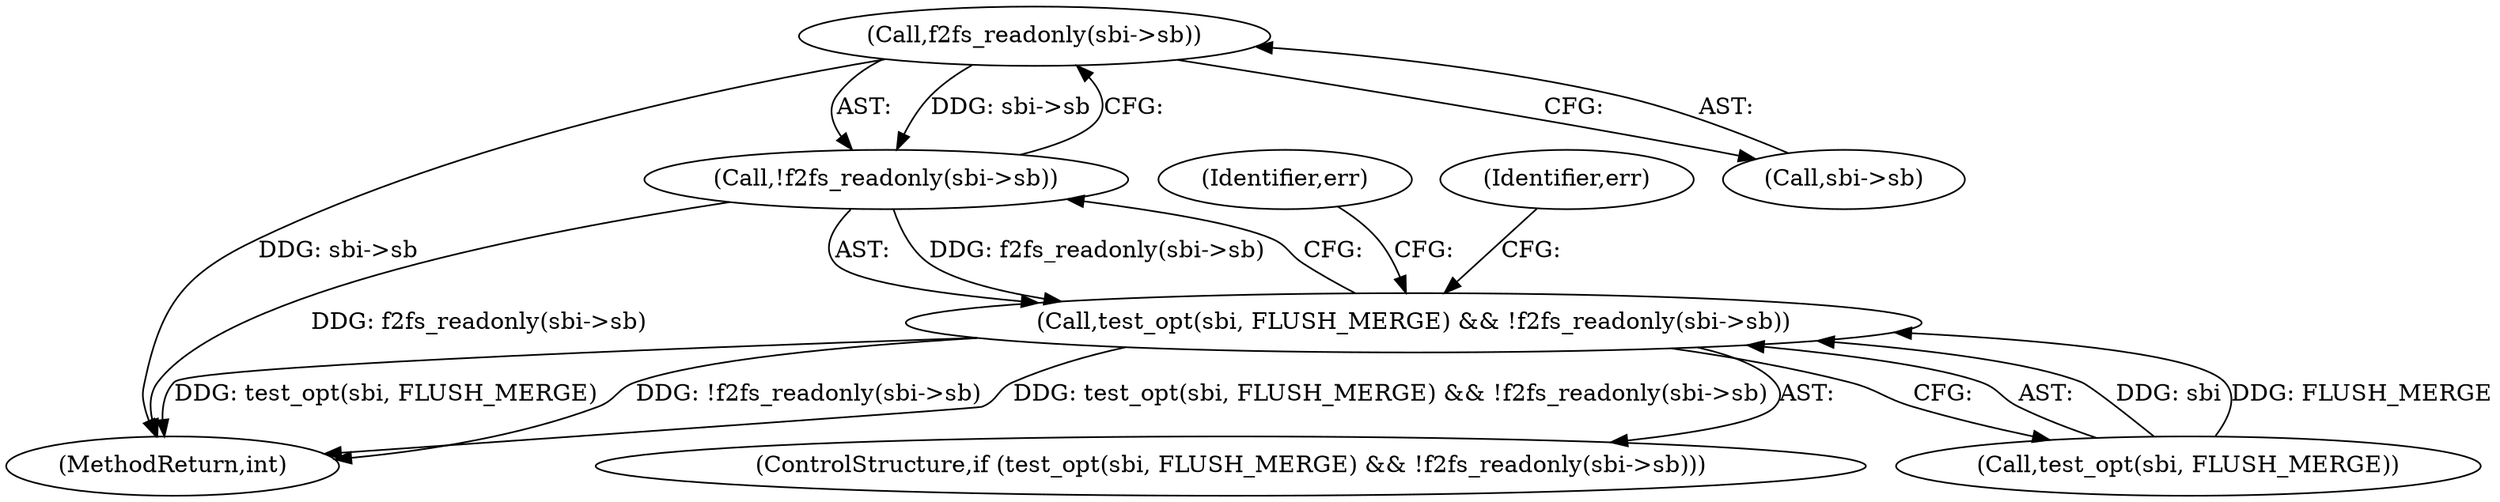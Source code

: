digraph "0_linux_d4fdf8ba0e5808ba9ad6b44337783bd9935e0982@API" {
"1000255" [label="(Call,f2fs_readonly(sbi->sb))"];
"1000254" [label="(Call,!f2fs_readonly(sbi->sb))"];
"1000250" [label="(Call,test_opt(sbi, FLUSH_MERGE) && !f2fs_readonly(sbi->sb))"];
"1000255" [label="(Call,f2fs_readonly(sbi->sb))"];
"1000256" [label="(Call,sbi->sb)"];
"1000254" [label="(Call,!f2fs_readonly(sbi->sb))"];
"1000316" [label="(MethodReturn,int)"];
"1000261" [label="(Identifier,err)"];
"1000250" [label="(Call,test_opt(sbi, FLUSH_MERGE) && !f2fs_readonly(sbi->sb))"];
"1000249" [label="(ControlStructure,if (test_opt(sbi, FLUSH_MERGE) && !f2fs_readonly(sbi->sb)))"];
"1000269" [label="(Identifier,err)"];
"1000251" [label="(Call,test_opt(sbi, FLUSH_MERGE))"];
"1000255" -> "1000254"  [label="AST: "];
"1000255" -> "1000256"  [label="CFG: "];
"1000256" -> "1000255"  [label="AST: "];
"1000254" -> "1000255"  [label="CFG: "];
"1000255" -> "1000316"  [label="DDG: sbi->sb"];
"1000255" -> "1000254"  [label="DDG: sbi->sb"];
"1000254" -> "1000250"  [label="AST: "];
"1000250" -> "1000254"  [label="CFG: "];
"1000254" -> "1000316"  [label="DDG: f2fs_readonly(sbi->sb)"];
"1000254" -> "1000250"  [label="DDG: f2fs_readonly(sbi->sb)"];
"1000250" -> "1000249"  [label="AST: "];
"1000250" -> "1000251"  [label="CFG: "];
"1000251" -> "1000250"  [label="AST: "];
"1000261" -> "1000250"  [label="CFG: "];
"1000269" -> "1000250"  [label="CFG: "];
"1000250" -> "1000316"  [label="DDG: test_opt(sbi, FLUSH_MERGE)"];
"1000250" -> "1000316"  [label="DDG: !f2fs_readonly(sbi->sb)"];
"1000250" -> "1000316"  [label="DDG: test_opt(sbi, FLUSH_MERGE) && !f2fs_readonly(sbi->sb)"];
"1000251" -> "1000250"  [label="DDG: sbi"];
"1000251" -> "1000250"  [label="DDG: FLUSH_MERGE"];
}
